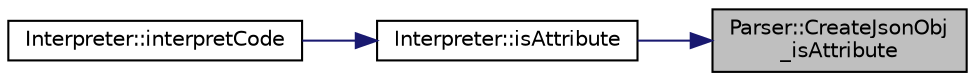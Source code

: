 digraph "Parser::CreateJsonObj_isAttribute"
{
 // LATEX_PDF_SIZE
  edge [fontname="Helvetica",fontsize="10",labelfontname="Helvetica",labelfontsize="10"];
  node [fontname="Helvetica",fontsize="10",shape=record];
  rankdir="RL";
  Node1 [label="Parser::CreateJsonObj\l_isAttribute",height=0.2,width=0.4,color="black", fillcolor="grey75", style="filled", fontcolor="black",tooltip="Genera un QJsonDocument que le preguntara al servidor si una variable es un atributo de un struct."];
  Node1 -> Node2 [dir="back",color="midnightblue",fontsize="10",style="solid",fontname="Helvetica"];
  Node2 [label="Interpreter::isAttribute",height=0.2,width=0.4,color="black", fillcolor="white", style="filled",URL="$classInterpreter.html#af468bd58dc872fc7cf1681ffd0633e49",tooltip="Permite determinar si una variable es atributo de una estructura."];
  Node2 -> Node3 [dir="back",color="midnightblue",fontsize="10",style="solid",fontname="Helvetica"];
  Node3 [label="Interpreter::interpretCode",height=0.2,width=0.4,color="black", fillcolor="white", style="filled",URL="$classInterpreter.html#a247c03a89b6620c59718d9f46be2aa23",tooltip="Es el método que permite interpretar el contenido del código escrito."];
}
